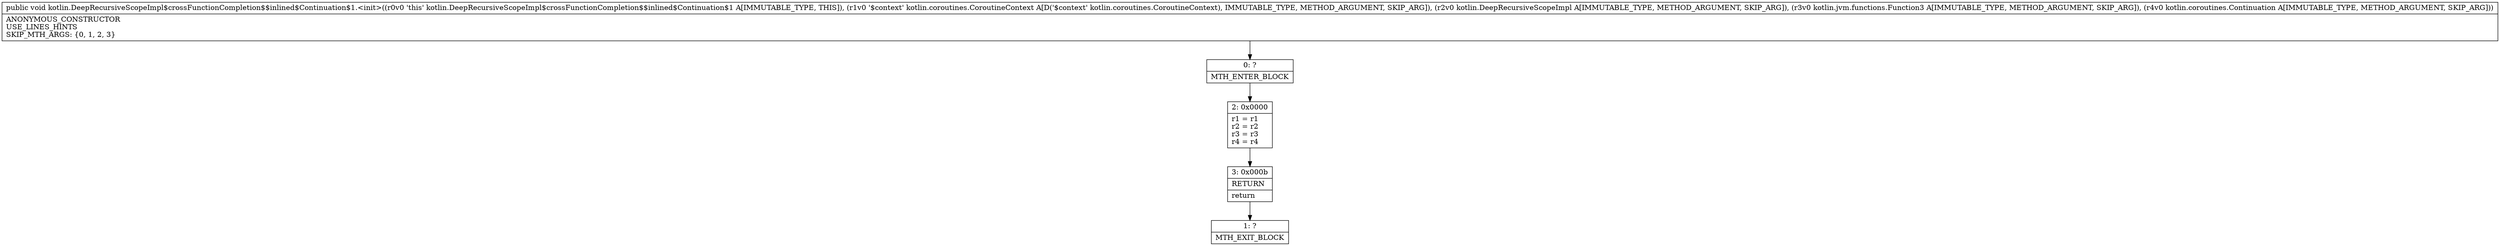 digraph "CFG forkotlin.DeepRecursiveScopeImpl$crossFunctionCompletion$$inlined$Continuation$1.\<init\>(Lkotlin\/coroutines\/CoroutineContext;Lkotlin\/DeepRecursiveScopeImpl;Lkotlin\/jvm\/functions\/Function3;Lkotlin\/coroutines\/Continuation;)V" {
Node_0 [shape=record,label="{0\:\ ?|MTH_ENTER_BLOCK\l}"];
Node_2 [shape=record,label="{2\:\ 0x0000|r1 = r1\lr2 = r2\lr3 = r3\lr4 = r4\l}"];
Node_3 [shape=record,label="{3\:\ 0x000b|RETURN\l|return\l}"];
Node_1 [shape=record,label="{1\:\ ?|MTH_EXIT_BLOCK\l}"];
MethodNode[shape=record,label="{public void kotlin.DeepRecursiveScopeImpl$crossFunctionCompletion$$inlined$Continuation$1.\<init\>((r0v0 'this' kotlin.DeepRecursiveScopeImpl$crossFunctionCompletion$$inlined$Continuation$1 A[IMMUTABLE_TYPE, THIS]), (r1v0 '$context' kotlin.coroutines.CoroutineContext A[D('$context' kotlin.coroutines.CoroutineContext), IMMUTABLE_TYPE, METHOD_ARGUMENT, SKIP_ARG]), (r2v0 kotlin.DeepRecursiveScopeImpl A[IMMUTABLE_TYPE, METHOD_ARGUMENT, SKIP_ARG]), (r3v0 kotlin.jvm.functions.Function3 A[IMMUTABLE_TYPE, METHOD_ARGUMENT, SKIP_ARG]), (r4v0 kotlin.coroutines.Continuation A[IMMUTABLE_TYPE, METHOD_ARGUMENT, SKIP_ARG]))  | ANONYMOUS_CONSTRUCTOR\lUSE_LINES_HINTS\lSKIP_MTH_ARGS: \{0, 1, 2, 3\}\l}"];
MethodNode -> Node_0;Node_0 -> Node_2;
Node_2 -> Node_3;
Node_3 -> Node_1;
}

